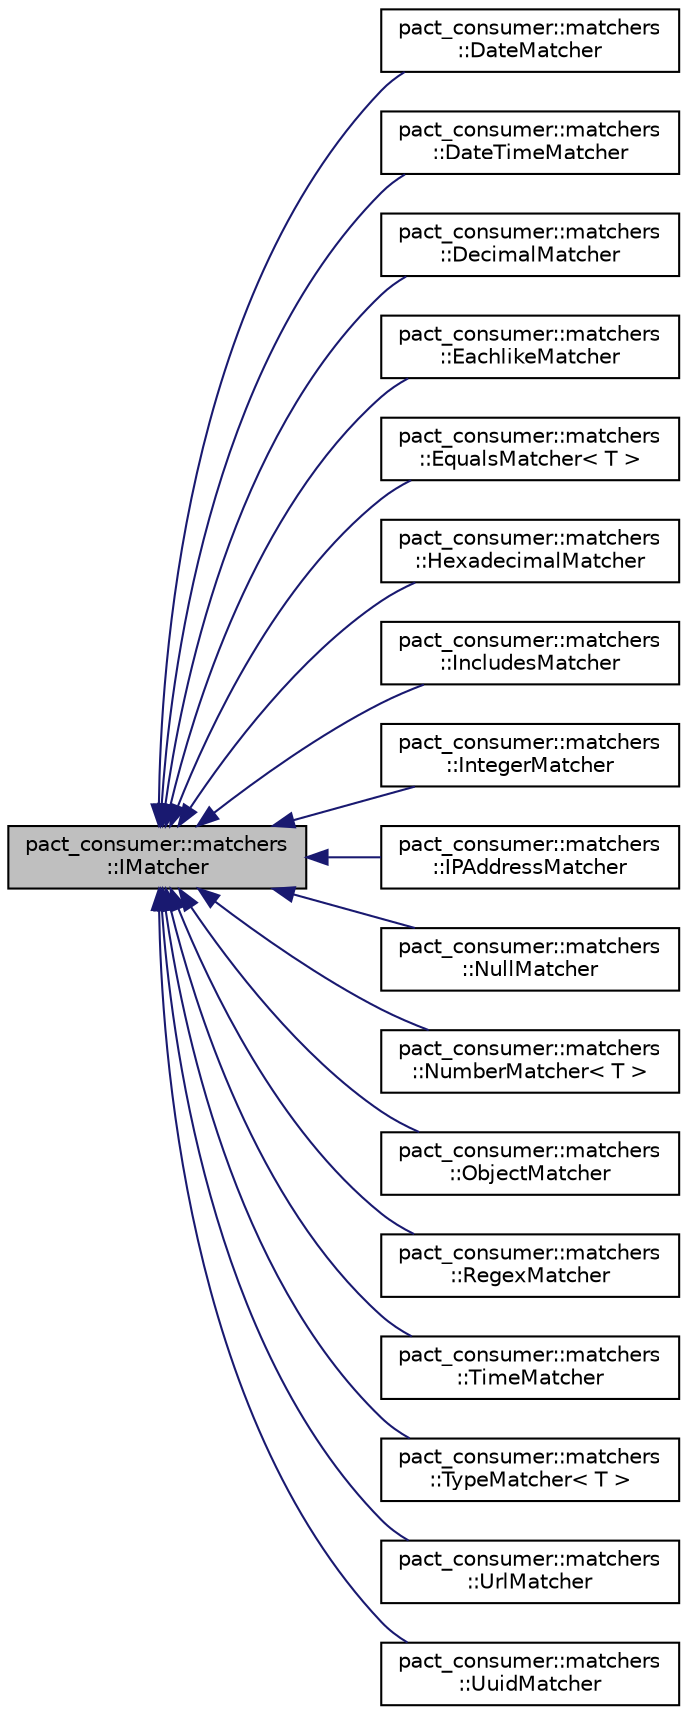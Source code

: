 digraph "pact_consumer::matchers::IMatcher"
{
 // LATEX_PDF_SIZE
  edge [fontname="Helvetica",fontsize="10",labelfontname="Helvetica",labelfontsize="10"];
  node [fontname="Helvetica",fontsize="10",shape=record];
  rankdir="LR";
  Node1 [label="pact_consumer::matchers\l::IMatcher",height=0.2,width=0.4,color="black", fillcolor="grey75", style="filled", fontcolor="black",tooltip=" "];
  Node1 -> Node2 [dir="back",color="midnightblue",fontsize="10",style="solid",fontname="Helvetica"];
  Node2 [label="pact_consumer::matchers\l::DateMatcher",height=0.2,width=0.4,color="black", fillcolor="white", style="filled",URL="$classpact__consumer_1_1matchers_1_1DateMatcher.html",tooltip=" "];
  Node1 -> Node3 [dir="back",color="midnightblue",fontsize="10",style="solid",fontname="Helvetica"];
  Node3 [label="pact_consumer::matchers\l::DateTimeMatcher",height=0.2,width=0.4,color="black", fillcolor="white", style="filled",URL="$classpact__consumer_1_1matchers_1_1DateTimeMatcher.html",tooltip=" "];
  Node1 -> Node4 [dir="back",color="midnightblue",fontsize="10",style="solid",fontname="Helvetica"];
  Node4 [label="pact_consumer::matchers\l::DecimalMatcher",height=0.2,width=0.4,color="black", fillcolor="white", style="filled",URL="$classpact__consumer_1_1matchers_1_1DecimalMatcher.html",tooltip=" "];
  Node1 -> Node5 [dir="back",color="midnightblue",fontsize="10",style="solid",fontname="Helvetica"];
  Node5 [label="pact_consumer::matchers\l::EachlikeMatcher",height=0.2,width=0.4,color="black", fillcolor="white", style="filled",URL="$classpact__consumer_1_1matchers_1_1EachlikeMatcher.html",tooltip=" "];
  Node1 -> Node6 [dir="back",color="midnightblue",fontsize="10",style="solid",fontname="Helvetica"];
  Node6 [label="pact_consumer::matchers\l::EqualsMatcher\< T \>",height=0.2,width=0.4,color="black", fillcolor="white", style="filled",URL="$classpact__consumer_1_1matchers_1_1EqualsMatcher.html",tooltip=" "];
  Node1 -> Node7 [dir="back",color="midnightblue",fontsize="10",style="solid",fontname="Helvetica"];
  Node7 [label="pact_consumer::matchers\l::HexadecimalMatcher",height=0.2,width=0.4,color="black", fillcolor="white", style="filled",URL="$classpact__consumer_1_1matchers_1_1HexadecimalMatcher.html",tooltip=" "];
  Node1 -> Node8 [dir="back",color="midnightblue",fontsize="10",style="solid",fontname="Helvetica"];
  Node8 [label="pact_consumer::matchers\l::IncludesMatcher",height=0.2,width=0.4,color="black", fillcolor="white", style="filled",URL="$classpact__consumer_1_1matchers_1_1IncludesMatcher.html",tooltip=" "];
  Node1 -> Node9 [dir="back",color="midnightblue",fontsize="10",style="solid",fontname="Helvetica"];
  Node9 [label="pact_consumer::matchers\l::IntegerMatcher",height=0.2,width=0.4,color="black", fillcolor="white", style="filled",URL="$classpact__consumer_1_1matchers_1_1IntegerMatcher.html",tooltip=" "];
  Node1 -> Node10 [dir="back",color="midnightblue",fontsize="10",style="solid",fontname="Helvetica"];
  Node10 [label="pact_consumer::matchers\l::IPAddressMatcher",height=0.2,width=0.4,color="black", fillcolor="white", style="filled",URL="$classpact__consumer_1_1matchers_1_1IPAddressMatcher.html",tooltip=" "];
  Node1 -> Node11 [dir="back",color="midnightblue",fontsize="10",style="solid",fontname="Helvetica"];
  Node11 [label="pact_consumer::matchers\l::NullMatcher",height=0.2,width=0.4,color="black", fillcolor="white", style="filled",URL="$classpact__consumer_1_1matchers_1_1NullMatcher.html",tooltip=" "];
  Node1 -> Node12 [dir="back",color="midnightblue",fontsize="10",style="solid",fontname="Helvetica"];
  Node12 [label="pact_consumer::matchers\l::NumberMatcher\< T \>",height=0.2,width=0.4,color="black", fillcolor="white", style="filled",URL="$classpact__consumer_1_1matchers_1_1NumberMatcher.html",tooltip=" "];
  Node1 -> Node13 [dir="back",color="midnightblue",fontsize="10",style="solid",fontname="Helvetica"];
  Node13 [label="pact_consumer::matchers\l::ObjectMatcher",height=0.2,width=0.4,color="black", fillcolor="white", style="filled",URL="$classpact__consumer_1_1matchers_1_1ObjectMatcher.html",tooltip=" "];
  Node1 -> Node14 [dir="back",color="midnightblue",fontsize="10",style="solid",fontname="Helvetica"];
  Node14 [label="pact_consumer::matchers\l::RegexMatcher",height=0.2,width=0.4,color="black", fillcolor="white", style="filled",URL="$classpact__consumer_1_1matchers_1_1RegexMatcher.html",tooltip=" "];
  Node1 -> Node15 [dir="back",color="midnightblue",fontsize="10",style="solid",fontname="Helvetica"];
  Node15 [label="pact_consumer::matchers\l::TimeMatcher",height=0.2,width=0.4,color="black", fillcolor="white", style="filled",URL="$classpact__consumer_1_1matchers_1_1TimeMatcher.html",tooltip=" "];
  Node1 -> Node16 [dir="back",color="midnightblue",fontsize="10",style="solid",fontname="Helvetica"];
  Node16 [label="pact_consumer::matchers\l::TypeMatcher\< T \>",height=0.2,width=0.4,color="black", fillcolor="white", style="filled",URL="$classpact__consumer_1_1matchers_1_1TypeMatcher.html",tooltip=" "];
  Node1 -> Node17 [dir="back",color="midnightblue",fontsize="10",style="solid",fontname="Helvetica"];
  Node17 [label="pact_consumer::matchers\l::UrlMatcher",height=0.2,width=0.4,color="black", fillcolor="white", style="filled",URL="$classpact__consumer_1_1matchers_1_1UrlMatcher.html",tooltip=" "];
  Node1 -> Node18 [dir="back",color="midnightblue",fontsize="10",style="solid",fontname="Helvetica"];
  Node18 [label="pact_consumer::matchers\l::UuidMatcher",height=0.2,width=0.4,color="black", fillcolor="white", style="filled",URL="$classpact__consumer_1_1matchers_1_1UuidMatcher.html",tooltip=" "];
}
